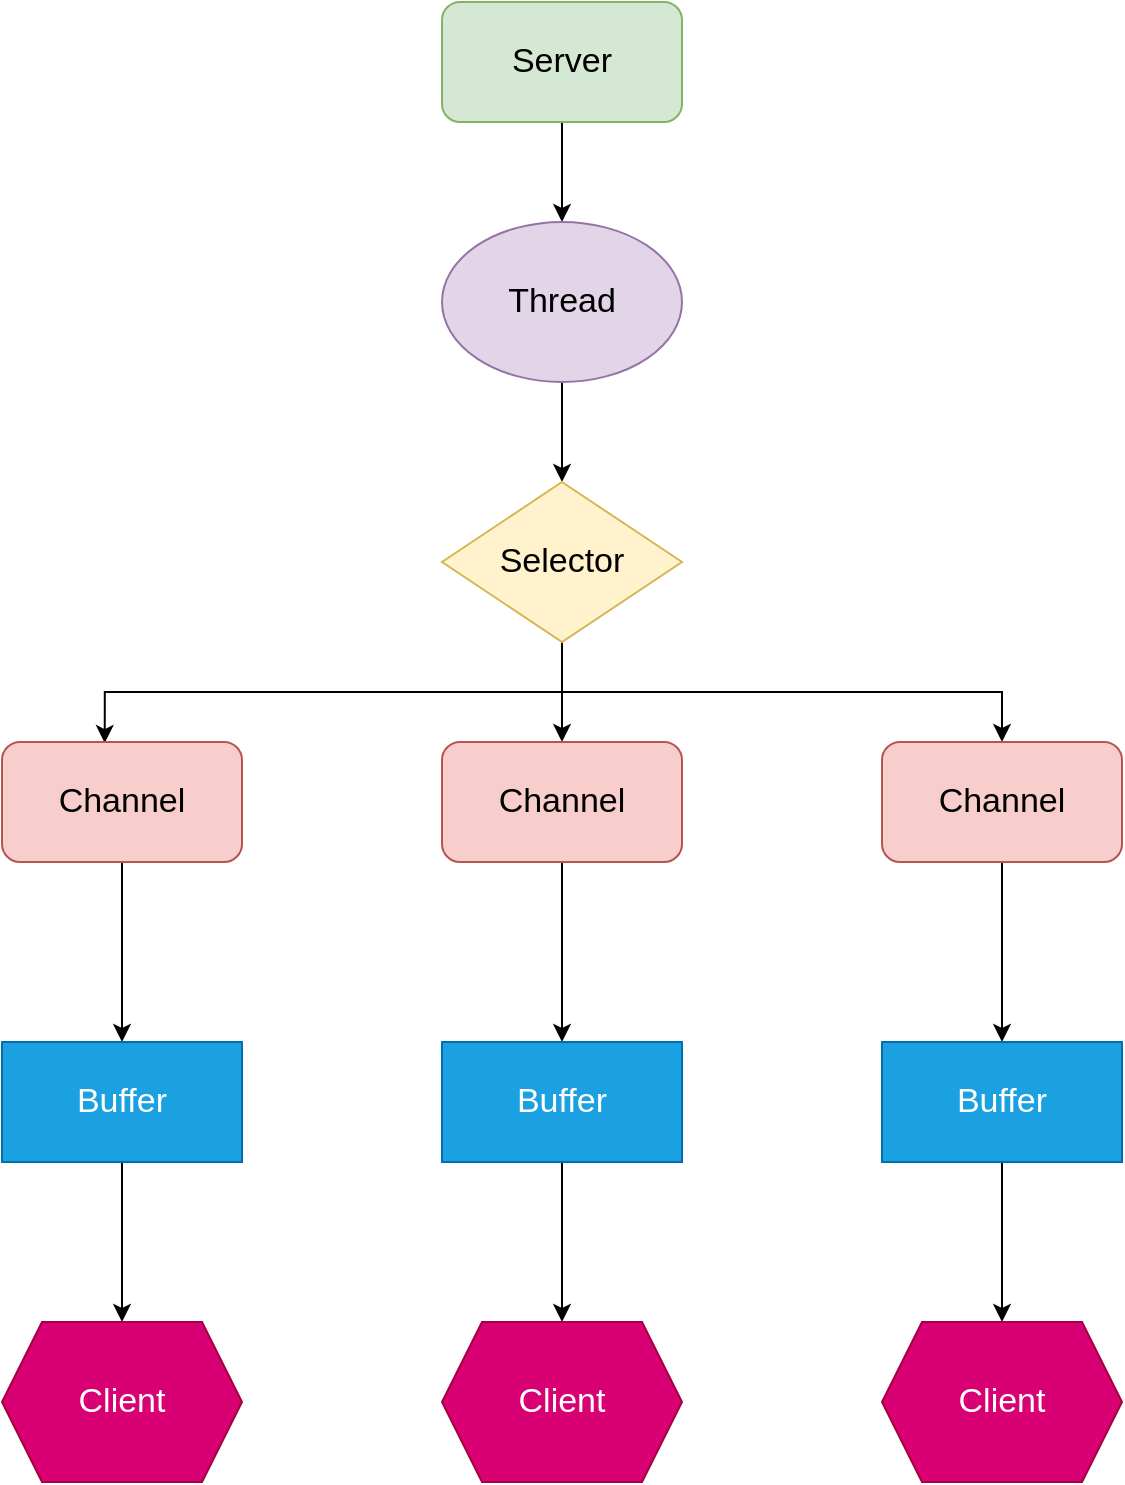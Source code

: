 <mxfile version="21.6.3" type="github">
  <diagram name="第 1 页" id="4aE0on4254j4wPBidS7U">
    <mxGraphModel dx="786" dy="421" grid="1" gridSize="10" guides="1" tooltips="1" connect="1" arrows="1" fold="1" page="1" pageScale="1" pageWidth="827" pageHeight="1169" math="0" shadow="0">
      <root>
        <mxCell id="0" />
        <mxCell id="1" parent="0" />
        <mxCell id="NCtXyu7UQlnvSKbHww9H-16" style="edgeStyle=orthogonalEdgeStyle;rounded=0;orthogonalLoop=1;jettySize=auto;html=1;entryX=0.5;entryY=0;entryDx=0;entryDy=0;" edge="1" parent="1" source="NCtXyu7UQlnvSKbHww9H-1" target="NCtXyu7UQlnvSKbHww9H-5">
          <mxGeometry relative="1" as="geometry" />
        </mxCell>
        <mxCell id="NCtXyu7UQlnvSKbHww9H-1" value="Server" style="rounded=1;whiteSpace=wrap;html=1;fontSize=17;fillColor=#d5e8d4;strokeColor=#82b366;" vertex="1" parent="1">
          <mxGeometry x="330" y="90" width="120" height="60" as="geometry" />
        </mxCell>
        <mxCell id="NCtXyu7UQlnvSKbHww9H-17" style="edgeStyle=orthogonalEdgeStyle;rounded=0;orthogonalLoop=1;jettySize=auto;html=1;" edge="1" parent="1" source="NCtXyu7UQlnvSKbHww9H-5" target="NCtXyu7UQlnvSKbHww9H-6">
          <mxGeometry relative="1" as="geometry" />
        </mxCell>
        <mxCell id="NCtXyu7UQlnvSKbHww9H-5" value="Thread" style="ellipse;whiteSpace=wrap;html=1;fontSize=17;fillColor=#e1d5e7;strokeColor=#9673a6;" vertex="1" parent="1">
          <mxGeometry x="330" y="200" width="120" height="80" as="geometry" />
        </mxCell>
        <mxCell id="NCtXyu7UQlnvSKbHww9H-18" style="edgeStyle=orthogonalEdgeStyle;rounded=0;orthogonalLoop=1;jettySize=auto;html=1;entryX=0.428;entryY=0.009;entryDx=0;entryDy=0;entryPerimeter=0;exitX=0.5;exitY=1;exitDx=0;exitDy=0;" edge="1" parent="1" source="NCtXyu7UQlnvSKbHww9H-6" target="NCtXyu7UQlnvSKbHww9H-7">
          <mxGeometry relative="1" as="geometry" />
        </mxCell>
        <mxCell id="NCtXyu7UQlnvSKbHww9H-19" style="edgeStyle=orthogonalEdgeStyle;rounded=0;orthogonalLoop=1;jettySize=auto;html=1;entryX=0.5;entryY=0;entryDx=0;entryDy=0;" edge="1" parent="1" source="NCtXyu7UQlnvSKbHww9H-6" target="NCtXyu7UQlnvSKbHww9H-8">
          <mxGeometry relative="1" as="geometry" />
        </mxCell>
        <mxCell id="NCtXyu7UQlnvSKbHww9H-20" style="edgeStyle=orthogonalEdgeStyle;rounded=0;orthogonalLoop=1;jettySize=auto;html=1;entryX=0.5;entryY=0;entryDx=0;entryDy=0;exitX=0.5;exitY=1;exitDx=0;exitDy=0;" edge="1" parent="1" source="NCtXyu7UQlnvSKbHww9H-6" target="NCtXyu7UQlnvSKbHww9H-9">
          <mxGeometry relative="1" as="geometry" />
        </mxCell>
        <mxCell id="NCtXyu7UQlnvSKbHww9H-6" value="Selector" style="rhombus;whiteSpace=wrap;html=1;fontSize=17;fillColor=#fff2cc;strokeColor=#d6b656;" vertex="1" parent="1">
          <mxGeometry x="330" y="330" width="120" height="80" as="geometry" />
        </mxCell>
        <mxCell id="NCtXyu7UQlnvSKbHww9H-21" style="edgeStyle=orthogonalEdgeStyle;rounded=0;orthogonalLoop=1;jettySize=auto;html=1;" edge="1" parent="1" source="NCtXyu7UQlnvSKbHww9H-7" target="NCtXyu7UQlnvSKbHww9H-10">
          <mxGeometry relative="1" as="geometry" />
        </mxCell>
        <mxCell id="NCtXyu7UQlnvSKbHww9H-7" value="Channel" style="rounded=1;whiteSpace=wrap;html=1;fontSize=17;fillColor=#f8cecc;strokeColor=#b85450;" vertex="1" parent="1">
          <mxGeometry x="110" y="460" width="120" height="60" as="geometry" />
        </mxCell>
        <mxCell id="NCtXyu7UQlnvSKbHww9H-22" style="edgeStyle=orthogonalEdgeStyle;rounded=0;orthogonalLoop=1;jettySize=auto;html=1;entryX=0.5;entryY=0;entryDx=0;entryDy=0;" edge="1" parent="1" source="NCtXyu7UQlnvSKbHww9H-8" target="NCtXyu7UQlnvSKbHww9H-11">
          <mxGeometry relative="1" as="geometry" />
        </mxCell>
        <mxCell id="NCtXyu7UQlnvSKbHww9H-8" value="Channel" style="rounded=1;whiteSpace=wrap;html=1;fontSize=17;fillColor=#f8cecc;strokeColor=#b85450;" vertex="1" parent="1">
          <mxGeometry x="330" y="460" width="120" height="60" as="geometry" />
        </mxCell>
        <mxCell id="NCtXyu7UQlnvSKbHww9H-23" style="edgeStyle=orthogonalEdgeStyle;rounded=0;orthogonalLoop=1;jettySize=auto;html=1;entryX=0.5;entryY=0;entryDx=0;entryDy=0;" edge="1" parent="1" source="NCtXyu7UQlnvSKbHww9H-9" target="NCtXyu7UQlnvSKbHww9H-12">
          <mxGeometry relative="1" as="geometry" />
        </mxCell>
        <mxCell id="NCtXyu7UQlnvSKbHww9H-9" value="Channel" style="rounded=1;whiteSpace=wrap;html=1;fontSize=17;fillColor=#f8cecc;strokeColor=#b85450;" vertex="1" parent="1">
          <mxGeometry x="550" y="460" width="120" height="60" as="geometry" />
        </mxCell>
        <mxCell id="NCtXyu7UQlnvSKbHww9H-24" style="edgeStyle=orthogonalEdgeStyle;rounded=0;orthogonalLoop=1;jettySize=auto;html=1;entryX=0.5;entryY=0;entryDx=0;entryDy=0;" edge="1" parent="1" source="NCtXyu7UQlnvSKbHww9H-10" target="NCtXyu7UQlnvSKbHww9H-13">
          <mxGeometry relative="1" as="geometry" />
        </mxCell>
        <mxCell id="NCtXyu7UQlnvSKbHww9H-10" value="Buffer" style="rounded=0;whiteSpace=wrap;html=1;fontSize=17;fillColor=#1ba1e2;fontColor=#ffffff;strokeColor=#006EAF;" vertex="1" parent="1">
          <mxGeometry x="110" y="610" width="120" height="60" as="geometry" />
        </mxCell>
        <mxCell id="NCtXyu7UQlnvSKbHww9H-25" style="edgeStyle=orthogonalEdgeStyle;rounded=0;orthogonalLoop=1;jettySize=auto;html=1;entryX=0.5;entryY=0;entryDx=0;entryDy=0;" edge="1" parent="1" source="NCtXyu7UQlnvSKbHww9H-11" target="NCtXyu7UQlnvSKbHww9H-14">
          <mxGeometry relative="1" as="geometry" />
        </mxCell>
        <mxCell id="NCtXyu7UQlnvSKbHww9H-11" value="Buffer" style="rounded=0;whiteSpace=wrap;html=1;fontSize=17;fillColor=#1ba1e2;fontColor=#ffffff;strokeColor=#006EAF;" vertex="1" parent="1">
          <mxGeometry x="330" y="610" width="120" height="60" as="geometry" />
        </mxCell>
        <mxCell id="NCtXyu7UQlnvSKbHww9H-26" style="edgeStyle=orthogonalEdgeStyle;rounded=0;orthogonalLoop=1;jettySize=auto;html=1;entryX=0.5;entryY=0;entryDx=0;entryDy=0;" edge="1" parent="1" source="NCtXyu7UQlnvSKbHww9H-12" target="NCtXyu7UQlnvSKbHww9H-15">
          <mxGeometry relative="1" as="geometry" />
        </mxCell>
        <mxCell id="NCtXyu7UQlnvSKbHww9H-12" value="Buffer" style="rounded=0;whiteSpace=wrap;html=1;fontSize=17;fillColor=#1ba1e2;fontColor=#ffffff;strokeColor=#006EAF;" vertex="1" parent="1">
          <mxGeometry x="550" y="610" width="120" height="60" as="geometry" />
        </mxCell>
        <mxCell id="NCtXyu7UQlnvSKbHww9H-13" value="Client" style="shape=hexagon;perimeter=hexagonPerimeter2;whiteSpace=wrap;html=1;fixedSize=1;fontSize=17;fillColor=#d80073;fontColor=#ffffff;strokeColor=#A50040;" vertex="1" parent="1">
          <mxGeometry x="110" y="750" width="120" height="80" as="geometry" />
        </mxCell>
        <mxCell id="NCtXyu7UQlnvSKbHww9H-14" value="Client" style="shape=hexagon;perimeter=hexagonPerimeter2;whiteSpace=wrap;html=1;fixedSize=1;fontSize=17;fillColor=#d80073;fontColor=#ffffff;strokeColor=#A50040;" vertex="1" parent="1">
          <mxGeometry x="330" y="750" width="120" height="80" as="geometry" />
        </mxCell>
        <mxCell id="NCtXyu7UQlnvSKbHww9H-15" value="Client" style="shape=hexagon;perimeter=hexagonPerimeter2;whiteSpace=wrap;html=1;fixedSize=1;fontSize=17;fillColor=#d80073;fontColor=#ffffff;strokeColor=#A50040;" vertex="1" parent="1">
          <mxGeometry x="550" y="750" width="120" height="80" as="geometry" />
        </mxCell>
      </root>
    </mxGraphModel>
  </diagram>
</mxfile>

